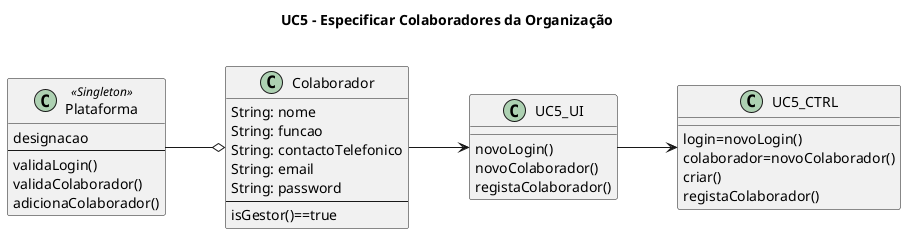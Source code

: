 @startuml

left to right direction

title UC5 - Especificar Colaboradores da Organização\n

Class Plataforma <<Singleton>> {
designacao
--
validaLogin()
validaColaborador()
adicionaColaborador()
}

Class Colaborador{
String: nome
String: funcao
String: contactoTelefonico
String: email
String: password
--
isGestor()==true
}

Class UC5_UI{
novoLogin()
novoColaborador()
registaColaborador()
}

Class UC5_CTRL{
login=novoLogin()
colaborador=novoColaborador()
criar()
registaColaborador()
}

Plataforma --o Colaborador
Colaborador --> UC5_UI
UC5_UI --> UC5_CTRL

@enduml
